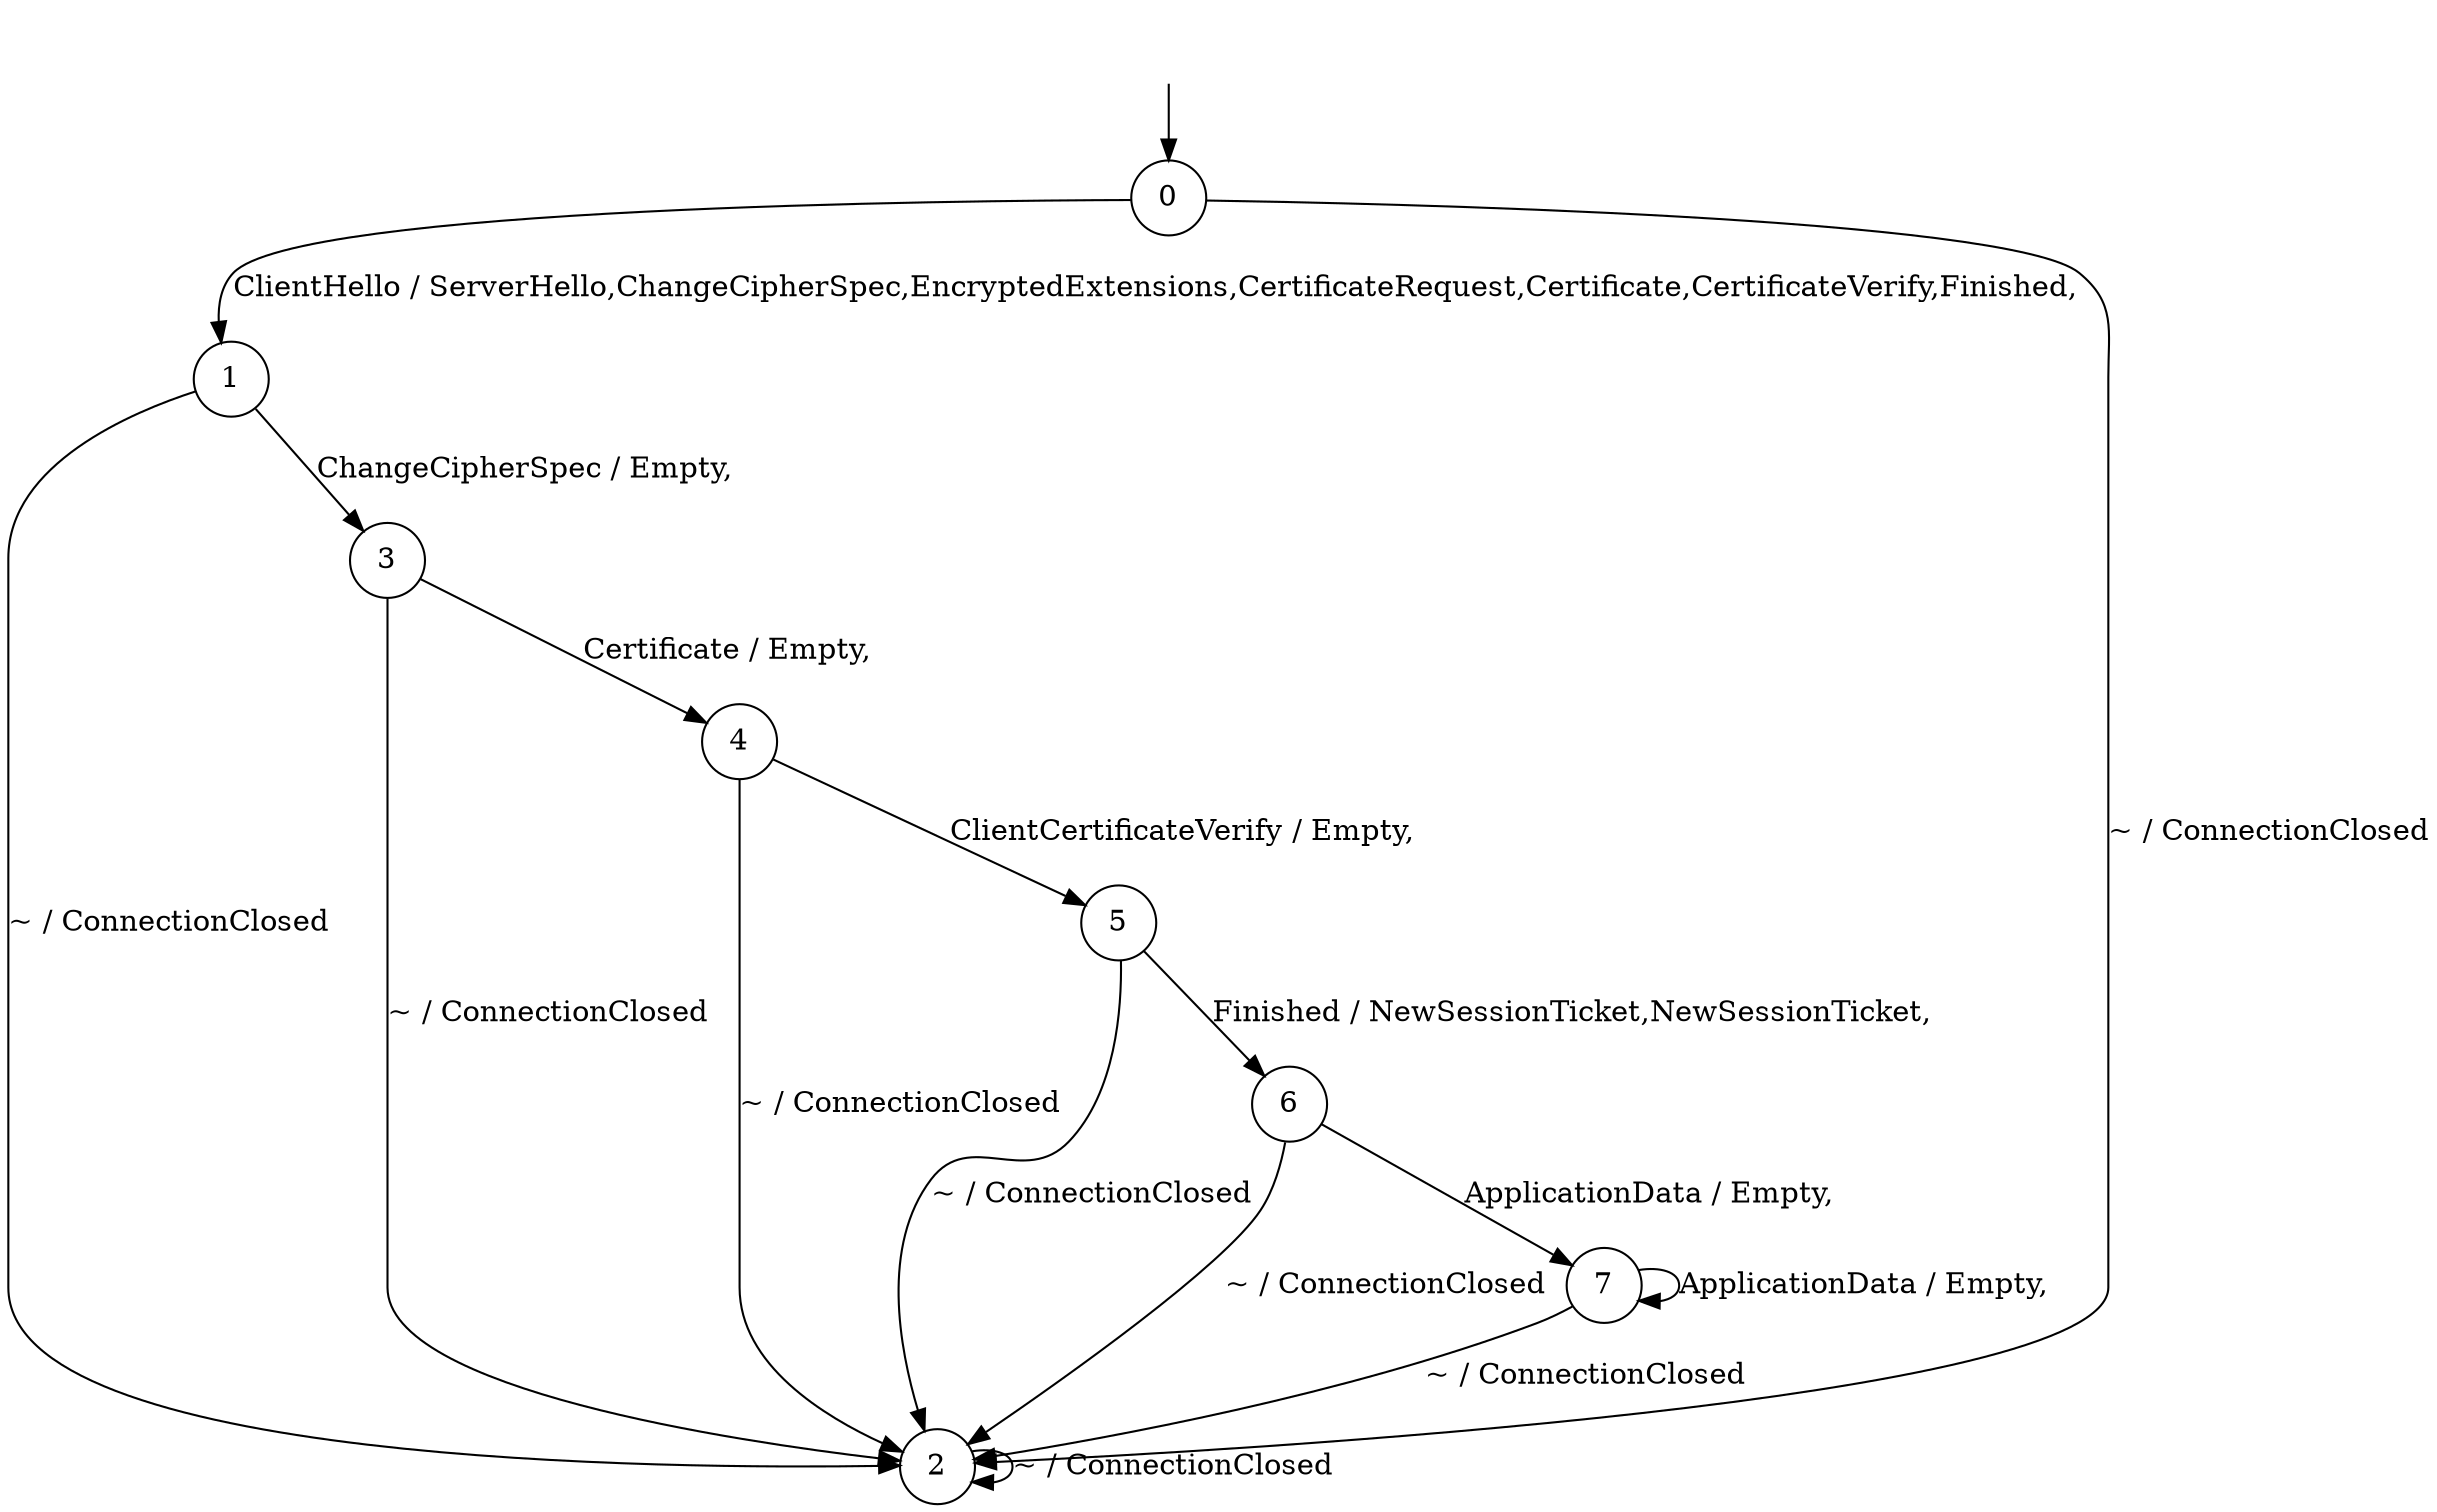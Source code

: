 digraph g {
__start0 [label="" shape="none"];

	s0 [shape="circle" label="0"];
	s1 [shape="circle" label="1"];
	s2 [shape="circle" label="2"];
	s3 [shape="circle" label="3"];
	s4 [shape="circle" label="4"];
	s5 [shape="circle" label="5"];
	s6 [shape="circle" label="6"];
	s7 [shape="circle" label="7"];
	s0 -> s1 [label="ClientHello / ServerHello,ChangeCipherSpec,EncryptedExtensions,CertificateRequest,Certificate,CertificateVerify,Finished,"];
	s0 -> s2 [label="~ / ConnectionClosed"];
	s1 -> s2 [label="~ / ConnectionClosed"];
	s1 -> s3 [label="ChangeCipherSpec / Empty,"];
	s2 -> s2 [label="~ / ConnectionClosed"];
	s3 -> s2 [label="~ / ConnectionClosed"];
	s3 -> s4 [label="Certificate / Empty,"];
	s4 -> s2 [label="~ / ConnectionClosed"];
	s4 -> s5 [label="ClientCertificateVerify / Empty,"];
	s5 -> s2 [label="~ / ConnectionClosed"];
	s5 -> s6 [label="Finished / NewSessionTicket,NewSessionTicket,"];
	s6 -> s2 [label="~ / ConnectionClosed"];
	s6 -> s7 [label="ApplicationData / Empty,"];
	s7 -> s2 [label="~ / ConnectionClosed"];
	s7 -> s7 [label="ApplicationData / Empty,"];

__start0 -> s0;
}

